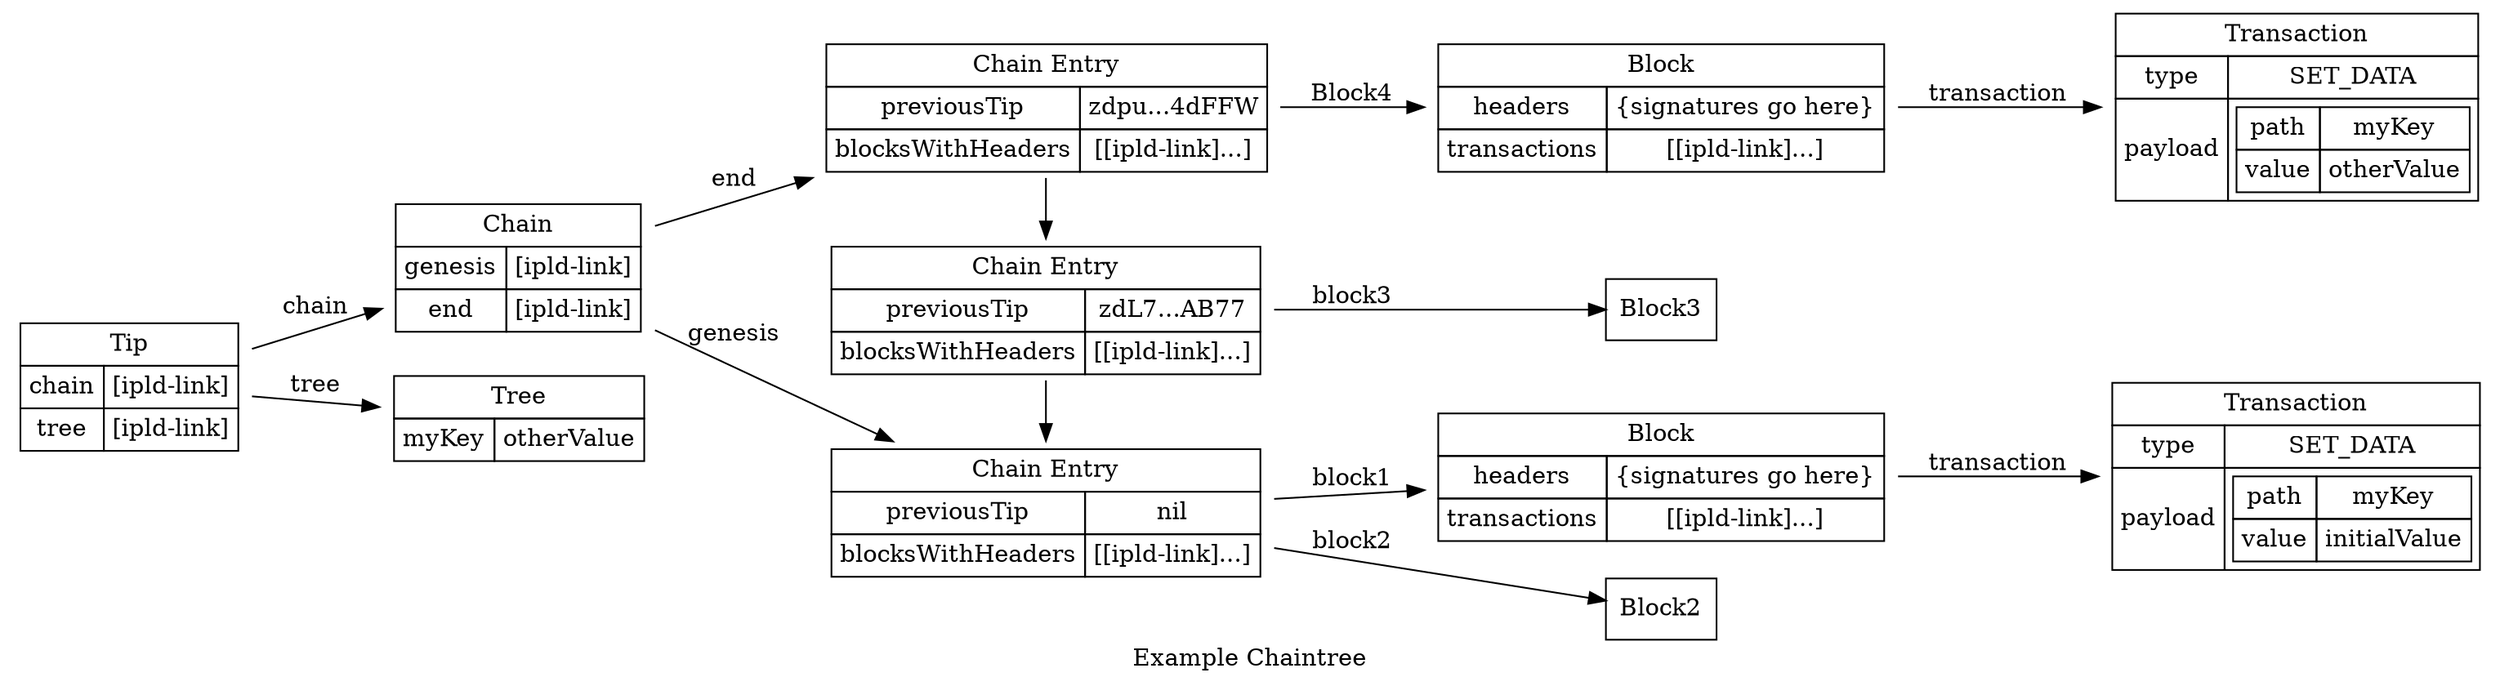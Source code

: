 digraph G {
graph [
    label="Example Chaintree";
]

rankdir="LR";

subgraph entries {
    rank="same";
    ChainEntry1 [group=1 shape=none label=<
            <TABLE BORDER="0" CELLBORDER="1" CELLSPACING="0" CELLPADDING="4">
                <tr><td colspan="2">Chain Entry</td></tr>
                <tr><td>previousTip</td><td>nil</td></tr>
                <tr><td>blocksWithHeaders</td><td>[[ipld-link]...]</td></tr>
            </TABLE>>];

    ChainEntry2 [group=1 shape=none label=<
                       <TABLE BORDER="0" CELLBORDER="1" CELLSPACING="0" CELLPADDING="4">
                               <tr><td colspan="2">Chain Entry</td></tr>
                           <tr><td>previousTip</td><td>zdpu...4dFFW</td></tr>
                           <tr><td>blocksWithHeaders</td><td>[[ipld-link]...]</td></tr>
                       </TABLE>>];

    IntermediateChainEntry [group=1 shape=none label=<
                    <TABLE BORDER="0" CELLBORDER="1" CELLSPACING="0" CELLPADDING="4">
                            <tr><td colspan="2">Chain Entry</td></tr>
                        <tr><td>previousTip</td><td>zdL7...AB77</td></tr>
                        <tr><td>blocksWithHeaders</td><td>[[ipld-link]...]</td></tr>
                    </TABLE>>];
}

subgraph blocks {
   rank="same";
   

        Block4 [shape=none label=<
                   <TABLE BORDER="0" CELLBORDER="1" CELLSPACING="0" CELLPADDING="4">
                           <tr><td colspan="2">Block</td></tr>
                       <tr><td>headers</td><td>{signatures go here}</td></tr>
                       <tr><td>transactions</td>
                           <td>[[ipld-link]...]</td>
                       </tr>
                   </TABLE>>];

  Block2 [shape=rectangle]
  Block3 [shape=rectangle]

  Block1 [shape=none label=<
                   <TABLE BORDER="0" CELLBORDER="1" CELLSPACING="0" CELLPADDING="4">
                           <tr><td colspan="2">Block</td></tr>
                       <tr><td>headers</td><td>{signatures go here}</td></tr>
                       <tr><td>transactions</td>
                           <td>[[ipld-link]...]</td>
                       </tr>
                   </TABLE>>];
}

subgraph transactions {
    rank="same";


        Transaction2 [shape=none label=<
                                     <TABLE BORDER="0" CELLBORDER="1" CELLSPACING="0" CELLPADDING="4">
                                             <tr><td colspan="2">Transaction</td></tr>
                                         <tr>
                                            <td>type</td>
                                            <td>SET_DATA</td>
                                         </tr>
                                         <tr>
                                            <td>payload</td>
                                            <td>
                                                <table BORDER="0" CELLBORDER="1" CELLSPACING="0" CELLPADDING="4">
                                                <tr>
                                                  <td>path</td>
                                                  <td>myKey</td>
                                                </tr>
                                                <tr>
                                                  <td>value</td>
                                                  <td>otherValue</td>
                                                </tr>
                                                </table>
                                            </td>
                                         </tr>
                                     </TABLE>>];



        Transaction1 [shape=none label=<
                                     <TABLE BORDER="0" CELLBORDER="1" CELLSPACING="0" CELLPADDING="4">
                                         <tr><td colspan="2">Transaction</td></tr>
                                         <tr>
                                            <td>type</td>
                                            <td>SET_DATA</td>
                                         </tr>
                                         <tr>
                                            <td>payload</td>
                                            <td>
                                                <table BORDER="0" CELLBORDER="1" CELLSPACING="0" CELLPADDING="4">
                                                <tr>
                                                  <td>path</td>
                                                  <td>myKey</td>
                                                </tr>
                                                <tr>
                                                  <td>value</td>
                                                  <td>initialValue</td>
                                                </tr>
                                                </table>
                                            </td>
                                         </tr>
                                     </TABLE>>];
}



Tip [shape=none label=<
        <TABLE BORDER="0" CELLBORDER="1" CELLSPACING="0" CELLPADDING="4">
             <tr><td colspan="2">Tip</td></tr>

            <tr><td>chain</td><td>[ipld-link]</td></tr>
            <tr><td>tree</td><td>[ipld-link]</td></tr>
        </TABLE>>];

Chain [shape=none label=<
              <TABLE BORDER="0" CELLBORDER="1" CELLSPACING="0" CELLPADDING="4">
                  <tr><td colspan="2">Chain</td></tr>
                  <tr><td>genesis</td><td>[ipld-link]</td></tr>
                  <tr><td>end</td><td>[ipld-link]</td></tr>
              </TABLE>>];

Tree[shape=none label=<
                    <TABLE BORDER="0" CELLBORDER="1" CELLSPACING="0" CELLPADDING="4">
                        <tr><td colspan="2">Tree</td></tr>
                        <tr><td>myKey</td><td>otherValue</td></tr>
                    </TABLE>>];

Tip -> Chain [label="chain"];

ChainEntry2 -> Block4 [label="Block4"];
Block4 -> Transaction2 [label="transaction"];

ChainEntry1 -> Block1 [label="block1"];
ChainEntry1 -> Block2 [label="block2"];
Block1 -> Transaction1 [label="transaction"];

Chain -> ChainEntry1 [label="genesis"];
Chain -> ChainEntry2 [label="end"];
IntermediateChainEntry -> Block3 [label="block3"]
ChainEntry2 -> IntermediateChainEntry -> ChainEntry1;

Tip -> Tree [label="tree"];
}